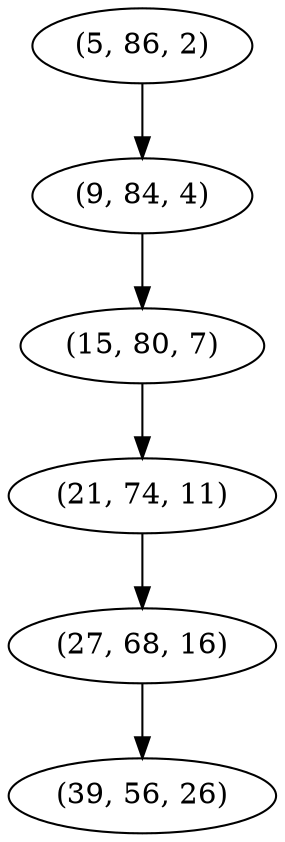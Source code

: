 digraph tree {
    "(5, 86, 2)";
    "(9, 84, 4)";
    "(15, 80, 7)";
    "(21, 74, 11)";
    "(27, 68, 16)";
    "(39, 56, 26)";
    "(5, 86, 2)" -> "(9, 84, 4)";
    "(9, 84, 4)" -> "(15, 80, 7)";
    "(15, 80, 7)" -> "(21, 74, 11)";
    "(21, 74, 11)" -> "(27, 68, 16)";
    "(27, 68, 16)" -> "(39, 56, 26)";
}
